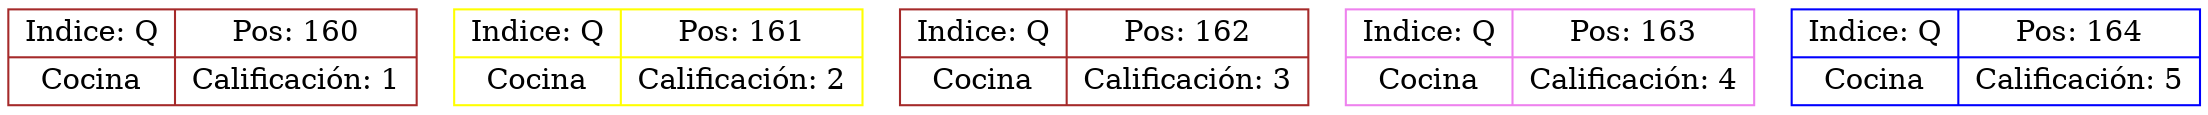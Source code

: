 digraph Daniel32{
node[shape=record];
node160[color=brown, fillcolor=red, label="{Indice: Q|Cocina}|{Pos: 160|Calificación: 1}"];
node161[color=yellow, fillcolor=green, label="{Indice: Q|Cocina}|{Pos: 161|Calificación: 2}"];
node162[color=brown, fillcolor=green, label="{Indice: Q|Cocina}|{Pos: 162|Calificación: 3}"];
node163[color=violet, fillcolor=yellow, label="{Indice: Q|Cocina}|{Pos: 163|Calificación: 4}"];
node164[color=blue, fillcolor=red, label="{Indice: Q|Cocina}|{Pos: 164|Calificación: 5}"];
}